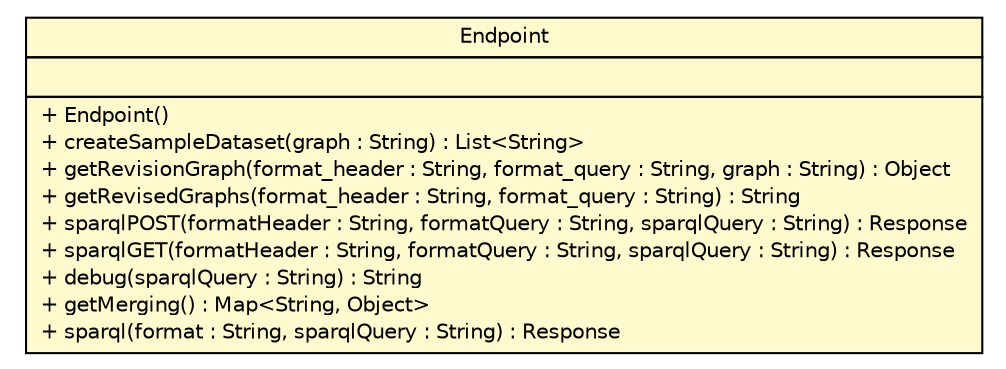 #!/usr/local/bin/dot
#
# Class diagram 
# Generated by UMLGraph version R5_6-24-gf6e263 (http://www.umlgraph.org/)
#

digraph G {
	edge [fontname="Helvetica",fontsize=10,labelfontname="Helvetica",labelfontsize=10];
	node [fontname="Helvetica",fontsize=10,shape=plaintext];
	nodesep=0.25;
	ranksep=0.5;
	// de.tud.plt.r43ples.webservice.Endpoint
	c750 [label=<<table title="de.tud.plt.r43ples.webservice.Endpoint" border="0" cellborder="1" cellspacing="0" cellpadding="2" port="p" bgcolor="lemonChiffon" href="./Endpoint.html">
		<tr><td><table border="0" cellspacing="0" cellpadding="1">
<tr><td align="center" balign="center"> Endpoint </td></tr>
		</table></td></tr>
		<tr><td><table border="0" cellspacing="0" cellpadding="1">
<tr><td align="left" balign="left">  </td></tr>
		</table></td></tr>
		<tr><td><table border="0" cellspacing="0" cellpadding="1">
<tr><td align="left" balign="left"> + Endpoint() </td></tr>
<tr><td align="left" balign="left"> + createSampleDataset(graph : String) : List&lt;String&gt; </td></tr>
<tr><td align="left" balign="left"> + getRevisionGraph(format_header : String, format_query : String, graph : String) : Object </td></tr>
<tr><td align="left" balign="left"> + getRevisedGraphs(format_header : String, format_query : String) : String </td></tr>
<tr><td align="left" balign="left"> + sparqlPOST(formatHeader : String, formatQuery : String, sparqlQuery : String) : Response </td></tr>
<tr><td align="left" balign="left"> + sparqlGET(formatHeader : String, formatQuery : String, sparqlQuery : String) : Response </td></tr>
<tr><td align="left" balign="left"> + debug(sparqlQuery : String) : String </td></tr>
<tr><td align="left" balign="left"> + getMerging() : Map&lt;String, Object&gt; </td></tr>
<tr><td align="left" balign="left"> + sparql(format : String, sparqlQuery : String) : Response </td></tr>
		</table></td></tr>
		</table>>, URL="./Endpoint.html", fontname="Helvetica", fontcolor="black", fontsize=10.0];
}

